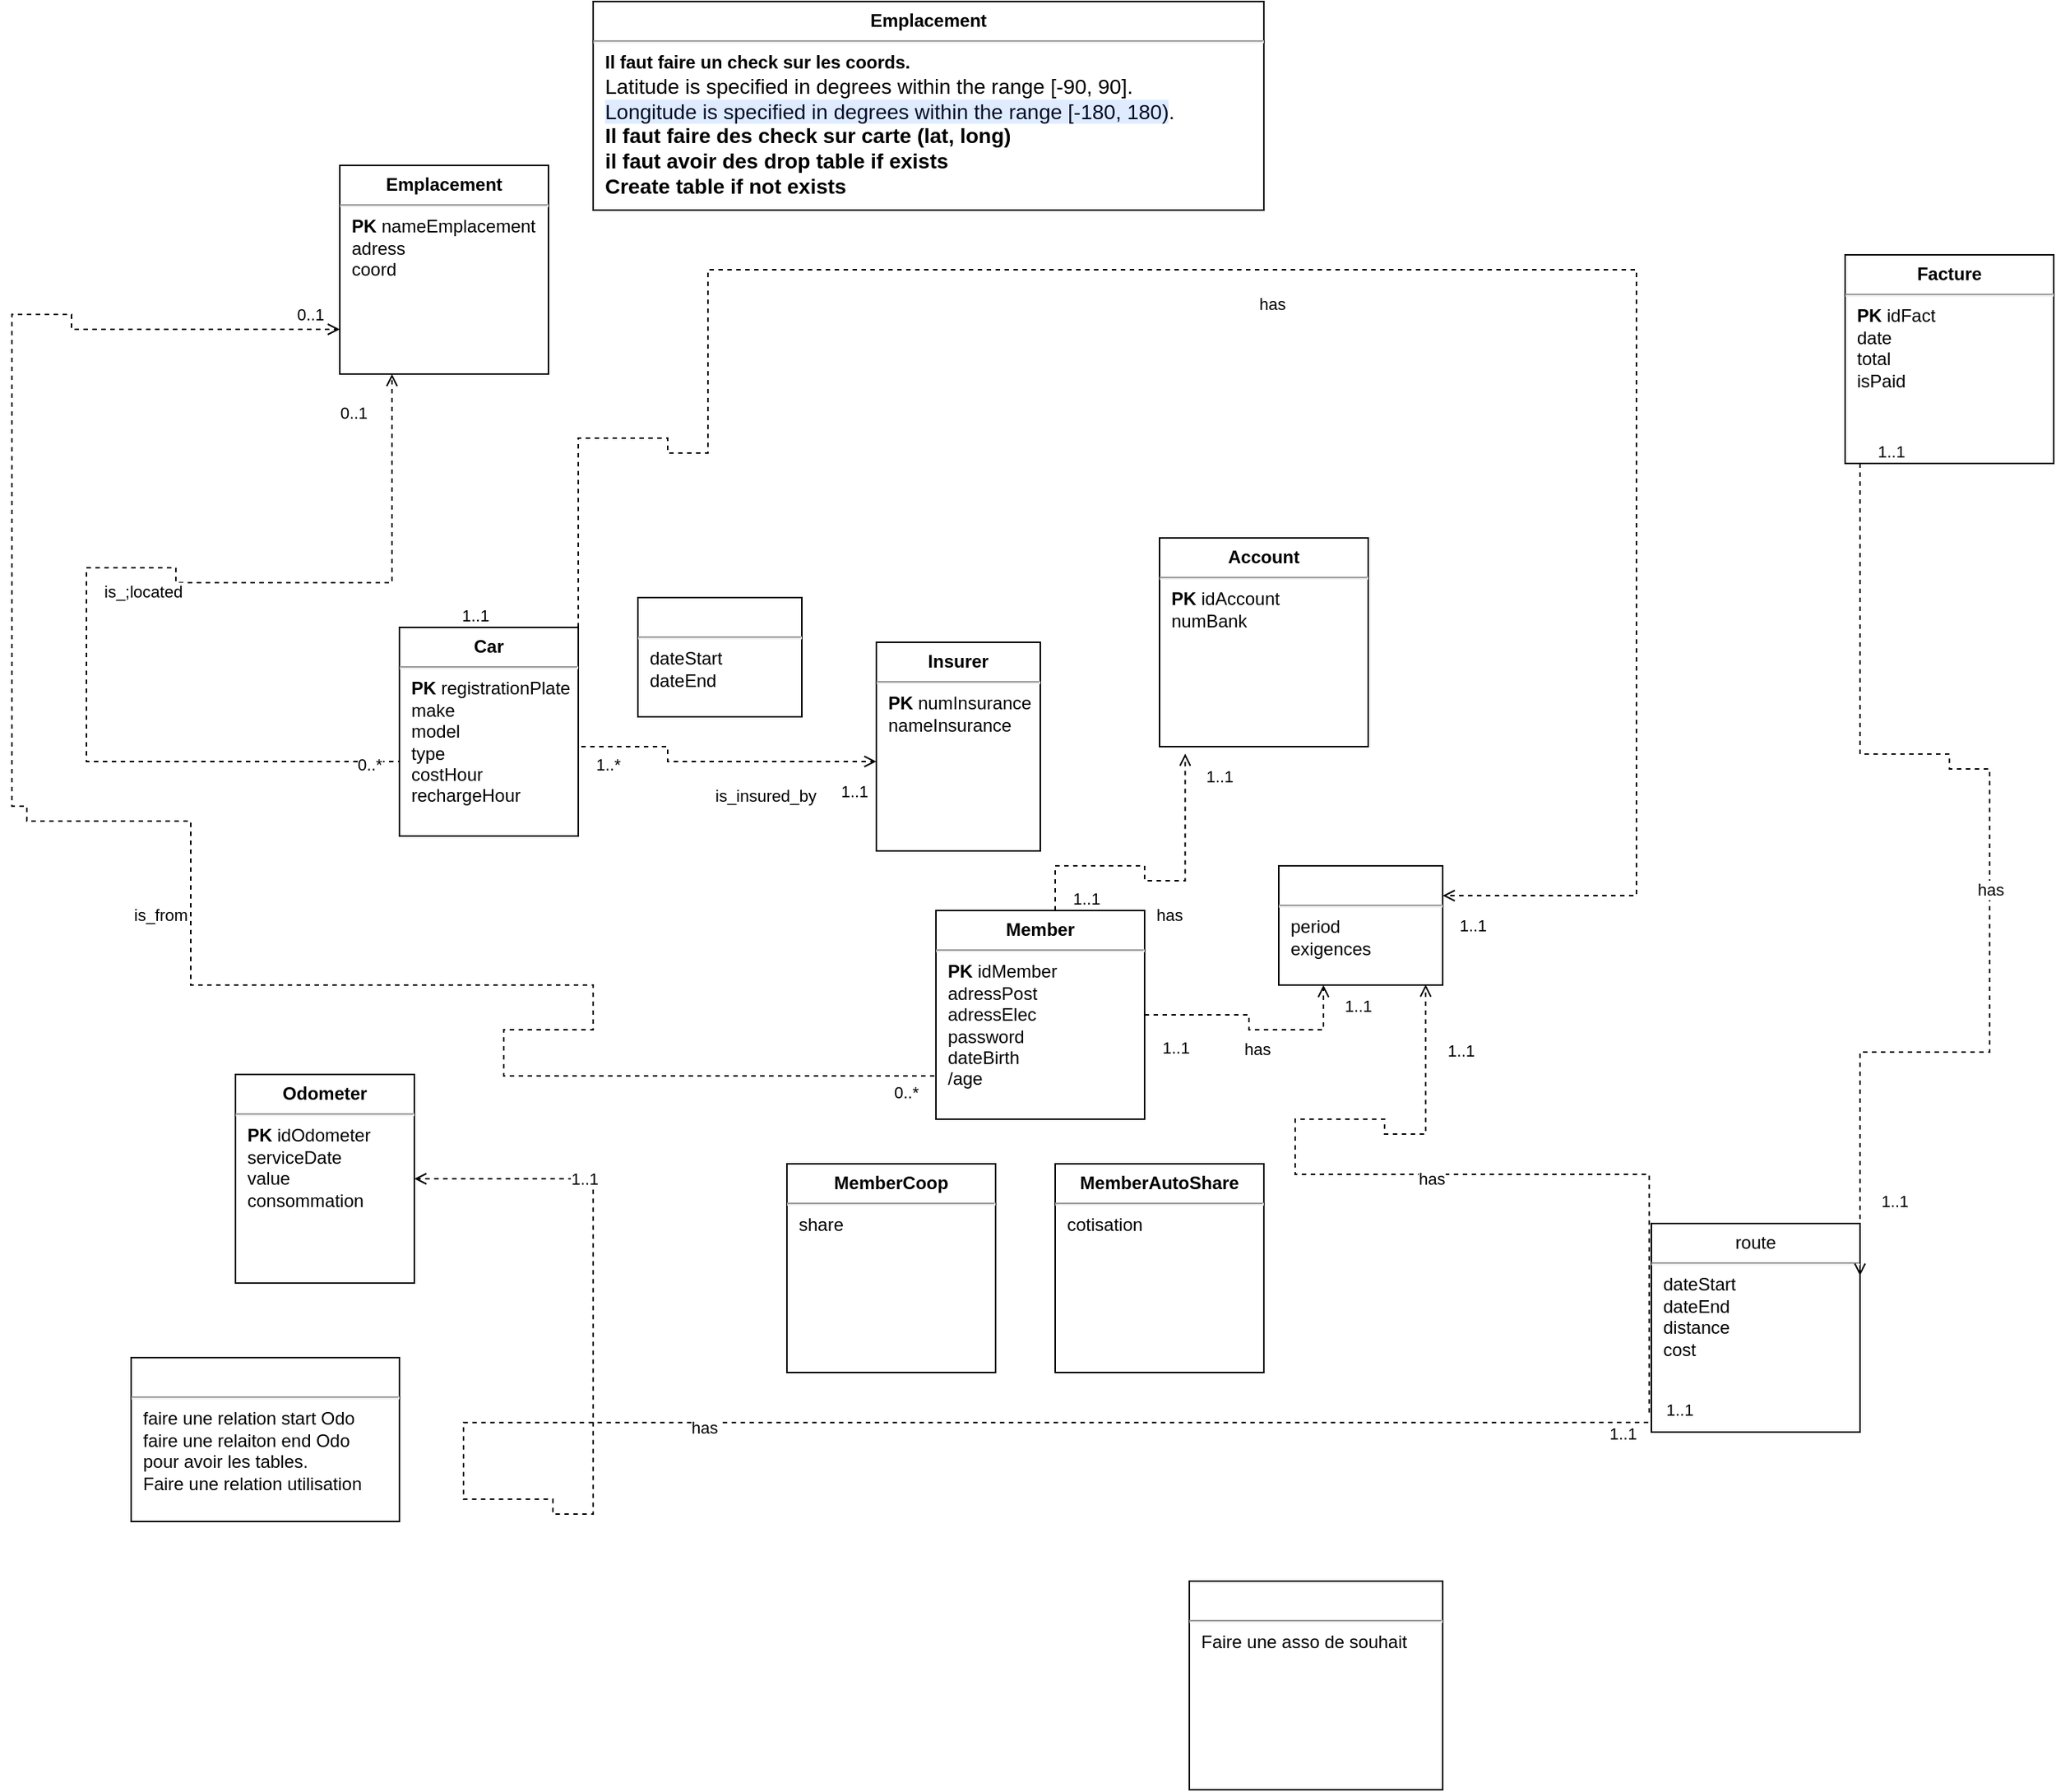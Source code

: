 <mxfile version="21.0.6" type="github" pages="2">
  <diagram name="Sherwin" id="-7APqkKBxGGa0uES_Ne3">
    <mxGraphModel dx="4072" dy="1767" grid="1" gridSize="10" guides="1" tooltips="1" connect="1" arrows="1" fold="1" page="1" pageScale="1" pageWidth="827" pageHeight="1169" math="0" shadow="0">
      <root>
        <mxCell id="0" />
        <mxCell id="1" parent="0" />
        <mxCell id="M3E42oCDsxzo1UA0HN21-1" value="&lt;p style=&quot;margin:0px;margin-top:6px;text-align:center;&quot;&gt;&lt;b&gt;Car&lt;/b&gt;&lt;/p&gt;&lt;hr&gt;&lt;p style=&quot;margin:0px;margin-left:8px;&quot;&gt;&lt;b&gt;PK&lt;/b&gt;&amp;nbsp;registrationPlate&lt;/p&gt;&lt;p style=&quot;margin:0px;margin-left:8px;&quot;&gt;make&lt;/p&gt;&lt;p style=&quot;margin:0px;margin-left:8px;&quot;&gt;model&lt;/p&gt;&lt;p style=&quot;margin:0px;margin-left:8px;&quot;&gt;type&lt;/p&gt;&lt;p style=&quot;margin:0px;margin-left:8px;&quot;&gt;costHour&lt;/p&gt;&lt;p style=&quot;margin:0px;margin-left:8px;&quot;&gt;rechargeHour&lt;/p&gt;" style="align=left;overflow=fill;html=1;dropTarget=0;" parent="1" vertex="1">
          <mxGeometry x="-1690" y="-710" width="120" height="140" as="geometry" />
        </mxCell>
        <mxCell id="M3E42oCDsxzo1UA0HN21-2" value="&lt;p style=&quot;margin:0px;margin-top:6px;text-align:center;&quot;&gt;&lt;b&gt;Insurer&lt;/b&gt;&lt;/p&gt;&lt;hr&gt;&lt;p style=&quot;margin:0px;margin-left:8px;&quot;&gt;&lt;b&gt;PK&lt;/b&gt;&amp;nbsp;numInsurance&lt;/p&gt;&lt;p style=&quot;margin:0px;margin-left:8px;&quot;&gt;nameInsurance&lt;/p&gt;&lt;p style=&quot;margin:0px;margin-left:8px;&quot;&gt;&lt;br&gt;&lt;/p&gt;&lt;p style=&quot;margin:0px;margin-left:8px;&quot;&gt;&lt;br&gt;&lt;/p&gt;" style="align=left;overflow=fill;html=1;dropTarget=0;" parent="1" vertex="1">
          <mxGeometry x="-1370" y="-700" width="110" height="140" as="geometry" />
        </mxCell>
        <mxCell id="M3E42oCDsxzo1UA0HN21-3" value="&lt;p style=&quot;margin:0px;margin-top:6px;text-align:center;&quot;&gt;&lt;b&gt;Odometer&lt;/b&gt;&lt;/p&gt;&lt;hr&gt;&lt;p style=&quot;margin:0px;margin-left:8px;&quot;&gt;&lt;b&gt;PK&lt;/b&gt;&amp;nbsp;idOdometer&lt;/p&gt;&lt;p style=&quot;margin:0px;margin-left:8px;&quot;&gt;serviceDate&lt;/p&gt;&lt;p style=&quot;margin:0px;margin-left:8px;&quot;&gt;value&lt;/p&gt;&lt;p style=&quot;margin:0px;margin-left:8px;&quot;&gt;consommation&lt;/p&gt;" style="align=left;overflow=fill;html=1;dropTarget=0;" parent="1" vertex="1">
          <mxGeometry x="-1800" y="-410" width="120" height="140" as="geometry" />
        </mxCell>
        <mxCell id="M3E42oCDsxzo1UA0HN21-4" value="&lt;p style=&quot;margin:0px;margin-top:6px;text-align:center;&quot;&gt;&lt;b&gt;Emplacement&lt;/b&gt;&lt;/p&gt;&lt;hr&gt;&lt;p style=&quot;margin:0px;margin-left:8px;&quot;&gt;&lt;b&gt;PK&lt;/b&gt;&amp;nbsp;nameEmplacement&lt;/p&gt;&lt;p style=&quot;margin:0px;margin-left:8px;&quot;&gt;adress&lt;/p&gt;&lt;p style=&quot;margin:0px;margin-left:8px;&quot;&gt;coord&lt;/p&gt;" style="align=left;overflow=fill;html=1;dropTarget=0;" parent="1" vertex="1">
          <mxGeometry x="-1730" y="-1020" width="140" height="140" as="geometry" />
        </mxCell>
        <mxCell id="M3E42oCDsxzo1UA0HN21-5" value="&lt;p style=&quot;margin:0px;margin-top:6px;text-align:center;&quot;&gt;&lt;b&gt;Member&lt;/b&gt;&lt;/p&gt;&lt;hr&gt;&lt;p style=&quot;margin:0px;margin-left:8px;&quot;&gt;&lt;b&gt;PK&lt;/b&gt;&amp;nbsp;idMember&lt;/p&gt;&lt;p style=&quot;margin:0px;margin-left:8px;&quot;&gt;adressPost&lt;/p&gt;&lt;p style=&quot;margin:0px;margin-left:8px;&quot;&gt;adressElec&lt;/p&gt;&lt;p style=&quot;margin:0px;margin-left:8px;&quot;&gt;password&lt;/p&gt;&lt;p style=&quot;margin:0px;margin-left:8px;&quot;&gt;dateBirth&lt;/p&gt;&lt;p style=&quot;margin:0px;margin-left:8px;&quot;&gt;/age&lt;/p&gt;" style="align=left;overflow=fill;html=1;dropTarget=0;" parent="1" vertex="1">
          <mxGeometry x="-1330" y="-520" width="140" height="140" as="geometry" />
        </mxCell>
        <mxCell id="M3E42oCDsxzo1UA0HN21-6" value="&lt;p style=&quot;margin:0px;margin-top:6px;text-align:center;&quot;&gt;&lt;b&gt;MemberCoop&lt;/b&gt;&lt;/p&gt;&lt;hr&gt;&lt;p style=&quot;margin:0px;margin-left:8px;&quot;&gt;share&lt;/p&gt;" style="align=left;overflow=fill;html=1;dropTarget=0;" parent="1" vertex="1">
          <mxGeometry x="-1430" y="-350" width="140" height="140" as="geometry" />
        </mxCell>
        <mxCell id="M3E42oCDsxzo1UA0HN21-7" value="&lt;p style=&quot;margin:0px;margin-top:6px;text-align:center;&quot;&gt;&lt;b&gt;MemberAutoShare&lt;/b&gt;&lt;/p&gt;&lt;hr&gt;&lt;p style=&quot;margin:0px;margin-left:8px;&quot;&gt;cotisation&lt;/p&gt;" style="align=left;overflow=fill;html=1;dropTarget=0;" parent="1" vertex="1">
          <mxGeometry x="-1250" y="-350" width="140" height="140" as="geometry" />
        </mxCell>
        <mxCell id="M3E42oCDsxzo1UA0HN21-8" value="&lt;p style=&quot;margin:0px;margin-top:6px;text-align:center;&quot;&gt;&lt;b&gt;Account&lt;/b&gt;&lt;/p&gt;&lt;hr&gt;&lt;p style=&quot;margin:0px;margin-left:8px;&quot;&gt;&lt;b&gt;PK&lt;/b&gt;&amp;nbsp;idAccount&lt;/p&gt;&lt;p style=&quot;margin:0px;margin-left:8px;&quot;&gt;numBank&lt;/p&gt;" style="align=left;overflow=fill;html=1;dropTarget=0;" parent="1" vertex="1">
          <mxGeometry x="-1180" y="-770" width="140" height="140" as="geometry" />
        </mxCell>
        <mxCell id="M3E42oCDsxzo1UA0HN21-9" value="&lt;p style=&quot;margin:0px;margin-top:6px;text-align:center;&quot;&gt;route&lt;/p&gt;&lt;hr&gt;&lt;p style=&quot;margin:0px;margin-left:8px;&quot;&gt;dateStart&lt;/p&gt;&lt;p style=&quot;margin:0px;margin-left:8px;&quot;&gt;dateEnd&lt;/p&gt;&lt;p style=&quot;margin:0px;margin-left:8px;&quot;&gt;distance&lt;/p&gt;&lt;p style=&quot;margin:0px;margin-left:8px;&quot;&gt;cost&lt;/p&gt;" style="align=left;overflow=fill;html=1;dropTarget=0;" parent="1" vertex="1">
          <mxGeometry x="-850" y="-310" width="140" height="140" as="geometry" />
        </mxCell>
        <mxCell id="M3E42oCDsxzo1UA0HN21-10" value="&lt;p style=&quot;margin:0px;margin-top:6px;text-align:center;&quot;&gt;&lt;b&gt;Facture&lt;/b&gt;&lt;/p&gt;&lt;hr&gt;&lt;p style=&quot;margin:0px;margin-left:8px;&quot;&gt;&lt;b&gt;PK&lt;/b&gt;&amp;nbsp;idFact&lt;/p&gt;&lt;p style=&quot;margin:0px;margin-left:8px;&quot;&gt;date&lt;/p&gt;&lt;p style=&quot;margin:0px;margin-left:8px;&quot;&gt;total&lt;/p&gt;&lt;p style=&quot;margin:0px;margin-left:8px;&quot;&gt;isPaid&lt;/p&gt;" style="align=left;overflow=fill;html=1;dropTarget=0;" parent="1" vertex="1">
          <mxGeometry x="-720" y="-960" width="140" height="140" as="geometry" />
        </mxCell>
        <mxCell id="M3E42oCDsxzo1UA0HN21-11" value="&lt;p style=&quot;margin:0px;margin-top:6px;text-align:center;&quot;&gt;&lt;br&gt;&lt;/p&gt;&lt;hr&gt;&lt;p style=&quot;margin:0px;margin-left:8px;&quot;&gt;&lt;span style=&quot;background-color: initial;&quot;&gt;dateStart&lt;/span&gt;&lt;br&gt;&lt;/p&gt;&lt;p style=&quot;margin:0px;margin-left:8px;&quot;&gt;dateEnd&lt;/p&gt;&lt;p style=&quot;margin:0px;margin-left:8px;&quot;&gt;&lt;br&gt;&lt;/p&gt;&lt;p style=&quot;margin:0px;margin-left:8px;&quot;&gt;&lt;br&gt;&lt;/p&gt;" style="align=left;overflow=fill;html=1;dropTarget=0;" parent="1" vertex="1">
          <mxGeometry x="-1530" y="-730" width="110" height="80" as="geometry" />
        </mxCell>
        <mxCell id="WFUrKXKauV-WpA-6W8eK-2" value="&lt;p style=&quot;margin:0px;margin-top:6px;text-align:center;&quot;&gt;&lt;br&gt;&lt;/p&gt;&lt;hr&gt;&lt;p style=&quot;margin:0px;margin-left:8px;&quot;&gt;Faire une asso de souhait&lt;/p&gt;" style="align=left;overflow=fill;html=1;dropTarget=0;" parent="1" vertex="1">
          <mxGeometry x="-1160" y="-70" width="170" height="140" as="geometry" />
        </mxCell>
        <mxCell id="WFUrKXKauV-WpA-6W8eK-3" value="&lt;p style=&quot;margin:0px;margin-top:6px;text-align:center;&quot;&gt;&lt;br&gt;&lt;/p&gt;&lt;hr&gt;&lt;p style=&quot;margin:0px;margin-left:8px;&quot;&gt;period&lt;/p&gt;&lt;p style=&quot;margin:0px;margin-left:8px;&quot;&gt;exigences&lt;/p&gt;" style="align=left;overflow=fill;html=1;dropTarget=0;" parent="1" vertex="1">
          <mxGeometry x="-1100" y="-550" width="110" height="80" as="geometry" />
        </mxCell>
        <mxCell id="WFUrKXKauV-WpA-6W8eK-4" value="&lt;p style=&quot;margin:0px;margin-top:6px;text-align:center;&quot;&gt;&lt;br&gt;&lt;/p&gt;&lt;hr&gt;&lt;p style=&quot;margin:0px;margin-left:8px;&quot;&gt;faire une relation start Odo&lt;/p&gt;&lt;p style=&quot;margin:0px;margin-left:8px;&quot;&gt;faire une relaiton end Odo&lt;br&gt;pour avoir les tables.&lt;/p&gt;&lt;p style=&quot;margin:0px;margin-left:8px;&quot;&gt;Faire une relation utilisation&lt;br&gt;&lt;br&gt;&lt;/p&gt;&lt;p style=&quot;margin:0px;margin-left:8px;&quot;&gt;&lt;br&gt;&lt;/p&gt;&lt;p style=&quot;margin:0px;margin-left:8px;&quot;&gt;&lt;br&gt;&lt;/p&gt;" style="align=left;overflow=fill;html=1;dropTarget=0;" parent="1" vertex="1">
          <mxGeometry x="-1870" y="-220" width="180" height="110" as="geometry" />
        </mxCell>
        <mxCell id="WFUrKXKauV-WpA-6W8eK-9" value="is_insured_by" style="endArrow=open;endFill=0;html=1;edgeStyle=orthogonalEdgeStyle;align=left;verticalAlign=top;rounded=0;strokeColor=default;dashed=1;exitX=1;exitY=0.5;exitDx=0;exitDy=0;" parent="1" source="M3E42oCDsxzo1UA0HN21-1" target="M3E42oCDsxzo1UA0HN21-2" edge="1">
          <mxGeometry y="-10" relative="1" as="geometry">
            <mxPoint x="-1550" y="-630" as="sourcePoint" />
            <mxPoint x="-1345.03" y="-625" as="targetPoint" />
            <Array as="points">
              <mxPoint x="-1570" y="-630" />
              <mxPoint x="-1510" y="-630" />
              <mxPoint x="-1510" y="-620" />
            </Array>
            <mxPoint as="offset" />
          </mxGeometry>
        </mxCell>
        <mxCell id="WFUrKXKauV-WpA-6W8eK-10" value="1..*" style="edgeLabel;resizable=0;html=1;align=left;verticalAlign=bottom;" parent="WFUrKXKauV-WpA-6W8eK-9" connectable="0" vertex="1">
          <mxGeometry x="-1" relative="1" as="geometry">
            <mxPoint x="10" y="30" as="offset" />
          </mxGeometry>
        </mxCell>
        <mxCell id="WFUrKXKauV-WpA-6W8eK-11" value="1..1" style="edgeLabel;html=1;align=center;verticalAlign=middle;resizable=0;points=[];" parent="WFUrKXKauV-WpA-6W8eK-9" vertex="1" connectable="0">
          <mxGeometry x="0.859" relative="1" as="geometry">
            <mxPoint y="20" as="offset" />
          </mxGeometry>
        </mxCell>
        <mxCell id="WFUrKXKauV-WpA-6W8eK-12" value="is_;located" style="endArrow=open;endFill=0;html=1;edgeStyle=orthogonalEdgeStyle;align=left;verticalAlign=top;rounded=0;strokeColor=default;dashed=1;exitX=0;exitY=0.5;exitDx=0;exitDy=0;entryX=0.25;entryY=1;entryDx=0;entryDy=0;" parent="1" source="M3E42oCDsxzo1UA0HN21-1" target="M3E42oCDsxzo1UA0HN21-4" edge="1">
          <mxGeometry y="-10" relative="1" as="geometry">
            <mxPoint x="-1900" y="-739.92" as="sourcePoint" />
            <mxPoint x="-1790" y="-850" as="targetPoint" />
            <Array as="points">
              <mxPoint x="-1900" y="-620" />
              <mxPoint x="-1900" y="-750" />
              <mxPoint x="-1840" y="-750" />
              <mxPoint x="-1840" y="-740" />
              <mxPoint x="-1695" y="-740" />
            </Array>
            <mxPoint as="offset" />
          </mxGeometry>
        </mxCell>
        <mxCell id="WFUrKXKauV-WpA-6W8eK-13" value="0..*" style="edgeLabel;resizable=0;html=1;align=left;verticalAlign=bottom;" parent="WFUrKXKauV-WpA-6W8eK-12" connectable="0" vertex="1">
          <mxGeometry x="-1" relative="1" as="geometry">
            <mxPoint x="-30" y="30" as="offset" />
          </mxGeometry>
        </mxCell>
        <mxCell id="WFUrKXKauV-WpA-6W8eK-14" value="0..1" style="edgeLabel;html=1;align=center;verticalAlign=middle;resizable=0;points=[];" parent="WFUrKXKauV-WpA-6W8eK-12" vertex="1" connectable="0">
          <mxGeometry x="0.859" relative="1" as="geometry">
            <mxPoint x="-26" y="-25" as="offset" />
          </mxGeometry>
        </mxCell>
        <mxCell id="WFUrKXKauV-WpA-6W8eK-15" value="&lt;p style=&quot;margin:0px;margin-top:6px;text-align:center;&quot;&gt;&lt;b&gt;Emplacement&lt;/b&gt;&lt;/p&gt;&lt;hr&gt;&lt;p style=&quot;margin:0px;margin-left:8px;&quot;&gt;&lt;b&gt;Il faut faire un check sur les coords.&lt;/b&gt;&lt;/p&gt;&lt;p style=&quot;margin: 0px 0px 0px 8px; font-size: 14px;&quot;&gt;Latitude is specified in degrees within the range [-90, 90].&lt;br&gt;&lt;span style=&quot;background-color: rgba(80, 151, 255, 0.18); color: rgb(4, 12, 40); font-family: &amp;quot;Google Sans&amp;quot;, arial, sans-serif;&quot;&gt;Longitude is specified in degrees within the range [-180, 180)&lt;/span&gt;&lt;span style=&quot;color: rgb(32, 33, 36); font-family: &amp;quot;Google Sans&amp;quot;, arial, sans-serif; background-color: rgb(255, 255, 255);&quot;&gt;.&lt;/span&gt;&lt;b&gt;&lt;br&gt;Il faut faire des check sur carte (lat, long)&lt;br&gt;il faut avoir des drop table if exists&lt;br&gt;Create table if not exists&lt;/b&gt;&lt;/p&gt;" style="align=left;overflow=fill;html=1;dropTarget=0;" parent="1" vertex="1">
          <mxGeometry x="-1560" y="-1130" width="450" height="140" as="geometry" />
        </mxCell>
        <mxCell id="AG02nsmZUQ2oBw7h3wub-1" value="has" style="endArrow=open;endFill=0;html=1;edgeStyle=orthogonalEdgeStyle;align=left;verticalAlign=top;rounded=0;strokeColor=default;dashed=1;entryX=0.123;entryY=1.034;entryDx=0;entryDy=0;entryPerimeter=0;" parent="1" source="M3E42oCDsxzo1UA0HN21-5" target="M3E42oCDsxzo1UA0HN21-8" edge="1">
          <mxGeometry y="-10" relative="1" as="geometry">
            <mxPoint x="-1250" y="-540" as="sourcePoint" />
            <mxPoint x="-1050" y="-540" as="targetPoint" />
            <Array as="points">
              <mxPoint x="-1250" y="-550" />
              <mxPoint x="-1190" y="-550" />
              <mxPoint x="-1190" y="-540" />
              <mxPoint x="-1163" y="-540" />
            </Array>
            <mxPoint as="offset" />
          </mxGeometry>
        </mxCell>
        <mxCell id="AG02nsmZUQ2oBw7h3wub-2" value="1..1" style="edgeLabel;resizable=0;html=1;align=left;verticalAlign=bottom;" parent="AG02nsmZUQ2oBw7h3wub-1" connectable="0" vertex="1">
          <mxGeometry x="-1" relative="1" as="geometry">
            <mxPoint x="10" as="offset" />
          </mxGeometry>
        </mxCell>
        <mxCell id="AG02nsmZUQ2oBw7h3wub-3" value="1..1" style="edgeLabel;html=1;align=center;verticalAlign=middle;resizable=0;points=[];" parent="AG02nsmZUQ2oBw7h3wub-1" vertex="1" connectable="0">
          <mxGeometry x="0.859" relative="1" as="geometry">
            <mxPoint x="23" as="offset" />
          </mxGeometry>
        </mxCell>
        <mxCell id="avYwQbmGaXCkEy-pozq7-1" value="is_from" style="endArrow=open;endFill=0;html=1;edgeStyle=orthogonalEdgeStyle;align=left;verticalAlign=top;rounded=0;strokeColor=default;dashed=1;exitX=-0.007;exitY=0.793;exitDx=0;exitDy=0;exitPerimeter=0;" parent="1" source="M3E42oCDsxzo1UA0HN21-5" target="M3E42oCDsxzo1UA0HN21-4" edge="1">
          <mxGeometry y="40" relative="1" as="geometry">
            <mxPoint x="-1620" y="-445" as="sourcePoint" />
            <mxPoint x="-1930" y="-910" as="targetPoint" />
            <Array as="points">
              <mxPoint x="-1620" y="-409" />
              <mxPoint x="-1620" y="-440" />
              <mxPoint x="-1560" y="-440" />
              <mxPoint x="-1560" y="-470" />
              <mxPoint x="-1830" y="-470" />
              <mxPoint x="-1830" y="-580" />
              <mxPoint x="-1940" y="-580" />
              <mxPoint x="-1940" y="-590" />
              <mxPoint x="-1950" y="-590" />
              <mxPoint x="-1950" y="-920" />
              <mxPoint x="-1910" y="-920" />
              <mxPoint x="-1910" y="-910" />
            </Array>
            <mxPoint as="offset" />
          </mxGeometry>
        </mxCell>
        <mxCell id="avYwQbmGaXCkEy-pozq7-2" value="0..*" style="edgeLabel;resizable=0;html=1;align=left;verticalAlign=bottom;" parent="avYwQbmGaXCkEy-pozq7-1" connectable="0" vertex="1">
          <mxGeometry x="-1" relative="1" as="geometry">
            <mxPoint x="-29" y="19" as="offset" />
          </mxGeometry>
        </mxCell>
        <mxCell id="avYwQbmGaXCkEy-pozq7-3" value="0..1" style="edgeLabel;html=1;align=center;verticalAlign=middle;resizable=0;points=[];" parent="avYwQbmGaXCkEy-pozq7-1" vertex="1" connectable="0">
          <mxGeometry x="0.859" relative="1" as="geometry">
            <mxPoint x="84" y="-10" as="offset" />
          </mxGeometry>
        </mxCell>
        <mxCell id="mHWsdiL32UCATrs-e6U8-1" value="has" style="endArrow=open;endFill=0;html=1;edgeStyle=orthogonalEdgeStyle;align=left;verticalAlign=top;rounded=0;strokeColor=default;dashed=1;" parent="1" target="WFUrKXKauV-WpA-6W8eK-3" edge="1">
          <mxGeometry y="-10" relative="1" as="geometry">
            <mxPoint x="-1190" y="-420" as="sourcePoint" />
            <mxPoint x="-1070" y="-460" as="targetPoint" />
            <Array as="points">
              <mxPoint x="-1190" y="-450" />
              <mxPoint x="-1120" y="-450" />
              <mxPoint x="-1120" y="-440" />
              <mxPoint x="-1070" y="-440" />
            </Array>
            <mxPoint as="offset" />
          </mxGeometry>
        </mxCell>
        <mxCell id="mHWsdiL32UCATrs-e6U8-2" value="1..1" style="edgeLabel;resizable=0;html=1;align=left;verticalAlign=bottom;" parent="mHWsdiL32UCATrs-e6U8-1" connectable="0" vertex="1">
          <mxGeometry x="-1" relative="1" as="geometry">
            <mxPoint x="10" as="offset" />
          </mxGeometry>
        </mxCell>
        <mxCell id="mHWsdiL32UCATrs-e6U8-3" value="1..1" style="edgeLabel;html=1;align=center;verticalAlign=middle;resizable=0;points=[];" parent="mHWsdiL32UCATrs-e6U8-1" vertex="1" connectable="0">
          <mxGeometry x="0.859" relative="1" as="geometry">
            <mxPoint x="23" as="offset" />
          </mxGeometry>
        </mxCell>
        <mxCell id="tJ7jfw7vpUvI6p7KaMeP-1" value="has" style="endArrow=open;endFill=0;html=1;edgeStyle=orthogonalEdgeStyle;align=left;verticalAlign=top;rounded=0;strokeColor=default;dashed=1;exitX=0.25;exitY=0;exitDx=0;exitDy=0;entryX=1;entryY=0.25;entryDx=0;entryDy=0;" parent="1" source="M3E42oCDsxzo1UA0HN21-1" target="WFUrKXKauV-WpA-6W8eK-3" edge="1">
          <mxGeometry y="-10" relative="1" as="geometry">
            <mxPoint x="-1640" y="-730" as="sourcePoint" />
            <mxPoint x="-860" y="-890" as="targetPoint" />
            <Array as="points">
              <mxPoint x="-1570" y="-710" />
              <mxPoint x="-1570" y="-837" />
              <mxPoint x="-1510" y="-837" />
              <mxPoint x="-1510" y="-827" />
              <mxPoint x="-1483" y="-827" />
              <mxPoint x="-1483" y="-950" />
              <mxPoint x="-860" y="-950" />
              <mxPoint x="-860" y="-530" />
            </Array>
            <mxPoint as="offset" />
          </mxGeometry>
        </mxCell>
        <mxCell id="tJ7jfw7vpUvI6p7KaMeP-2" value="1..1" style="edgeLabel;resizable=0;html=1;align=left;verticalAlign=bottom;" parent="tJ7jfw7vpUvI6p7KaMeP-1" connectable="0" vertex="1">
          <mxGeometry x="-1" relative="1" as="geometry">
            <mxPoint x="10" as="offset" />
          </mxGeometry>
        </mxCell>
        <mxCell id="tJ7jfw7vpUvI6p7KaMeP-3" value="1..1" style="edgeLabel;html=1;align=center;verticalAlign=middle;resizable=0;points=[];" parent="tJ7jfw7vpUvI6p7KaMeP-1" vertex="1" connectable="0">
          <mxGeometry x="0.859" relative="1" as="geometry">
            <mxPoint x="-94" y="20" as="offset" />
          </mxGeometry>
        </mxCell>
        <mxCell id="hfgWCV4I_lqllOaULuyH-1" value="has" style="endArrow=open;endFill=0;html=1;edgeStyle=orthogonalEdgeStyle;align=left;verticalAlign=top;rounded=0;strokeColor=default;dashed=1;entryX=0.896;entryY=0.996;entryDx=0;entryDy=0;entryPerimeter=0;exitX=-0.01;exitY=0.906;exitDx=0;exitDy=0;exitPerimeter=0;" parent="1" source="M3E42oCDsxzo1UA0HN21-9" target="WFUrKXKauV-WpA-6W8eK-3" edge="1">
          <mxGeometry y="-10" relative="1" as="geometry">
            <mxPoint x="-1088.5" y="-350" as="sourcePoint" />
            <mxPoint x="-1001.5" y="-455" as="targetPoint" />
            <Array as="points">
              <mxPoint x="-1089" y="-343" />
              <mxPoint x="-1089" y="-380" />
              <mxPoint x="-1029" y="-380" />
              <mxPoint x="-1029" y="-370" />
              <mxPoint x="-1001" y="-370" />
            </Array>
            <mxPoint as="offset" />
          </mxGeometry>
        </mxCell>
        <mxCell id="hfgWCV4I_lqllOaULuyH-2" value="1..1" style="edgeLabel;resizable=0;html=1;align=left;verticalAlign=bottom;" parent="hfgWCV4I_lqllOaULuyH-1" connectable="0" vertex="1">
          <mxGeometry x="-1" relative="1" as="geometry">
            <mxPoint x="-29" y="23" as="offset" />
          </mxGeometry>
        </mxCell>
        <mxCell id="hfgWCV4I_lqllOaULuyH-3" value="1..1" style="edgeLabel;html=1;align=center;verticalAlign=middle;resizable=0;points=[];" parent="hfgWCV4I_lqllOaULuyH-1" vertex="1" connectable="0">
          <mxGeometry x="0.859" relative="1" as="geometry">
            <mxPoint x="23" as="offset" />
          </mxGeometry>
        </mxCell>
        <mxCell id="xXqjb8Lqqzut-cQlz5YZ-1" value="has" style="endArrow=open;endFill=0;html=1;edgeStyle=orthogonalEdgeStyle;align=left;verticalAlign=top;rounded=0;strokeColor=default;dashed=1;entryX=1;entryY=0.25;entryDx=0;entryDy=0;" parent="1" source="M3E42oCDsxzo1UA0HN21-10" target="M3E42oCDsxzo1UA0HN21-9" edge="1">
          <mxGeometry y="-10" relative="1" as="geometry">
            <mxPoint x="-710" y="-595" as="sourcePoint" />
            <mxPoint x="-623" y="-700" as="targetPoint" />
            <Array as="points">
              <mxPoint x="-710" y="-625" />
              <mxPoint x="-650" y="-625" />
              <mxPoint x="-650" y="-615" />
              <mxPoint x="-623" y="-615" />
              <mxPoint x="-623" y="-425" />
            </Array>
            <mxPoint as="offset" />
          </mxGeometry>
        </mxCell>
        <mxCell id="xXqjb8Lqqzut-cQlz5YZ-2" value="1..1" style="edgeLabel;resizable=0;html=1;align=left;verticalAlign=bottom;" parent="xXqjb8Lqqzut-cQlz5YZ-1" connectable="0" vertex="1">
          <mxGeometry x="-1" relative="1" as="geometry">
            <mxPoint x="10" as="offset" />
          </mxGeometry>
        </mxCell>
        <mxCell id="xXqjb8Lqqzut-cQlz5YZ-3" value="1..1" style="edgeLabel;html=1;align=center;verticalAlign=middle;resizable=0;points=[];" parent="xXqjb8Lqqzut-cQlz5YZ-1" vertex="1" connectable="0">
          <mxGeometry x="0.859" relative="1" as="geometry">
            <mxPoint x="23" as="offset" />
          </mxGeometry>
        </mxCell>
        <mxCell id="xXqjb8Lqqzut-cQlz5YZ-4" value="has" style="endArrow=open;endFill=0;html=1;edgeStyle=orthogonalEdgeStyle;align=left;verticalAlign=top;rounded=0;strokeColor=default;dashed=1;exitX=-0.015;exitY=0.954;exitDx=0;exitDy=0;exitPerimeter=0;" parent="1" source="M3E42oCDsxzo1UA0HN21-9" target="M3E42oCDsxzo1UA0HN21-3" edge="1">
          <mxGeometry y="-10" relative="1" as="geometry">
            <mxPoint x="-810" y="-125" as="sourcePoint" />
            <mxPoint x="-1560" y="-200" as="targetPoint" />
            <Array as="points">
              <mxPoint x="-1647" y="-176" />
              <mxPoint x="-1647" y="-125" />
              <mxPoint x="-1587" y="-125" />
              <mxPoint x="-1587" y="-115" />
              <mxPoint x="-1560" y="-115" />
              <mxPoint x="-1560" y="-340" />
            </Array>
            <mxPoint as="offset" />
          </mxGeometry>
        </mxCell>
        <mxCell id="xXqjb8Lqqzut-cQlz5YZ-5" value="1..1" style="edgeLabel;resizable=0;html=1;align=left;verticalAlign=bottom;" parent="xXqjb8Lqqzut-cQlz5YZ-4" connectable="0" vertex="1">
          <mxGeometry x="-1" relative="1" as="geometry">
            <mxPoint x="10" as="offset" />
          </mxGeometry>
        </mxCell>
        <mxCell id="xXqjb8Lqqzut-cQlz5YZ-6" value="1..1" style="edgeLabel;html=1;align=center;verticalAlign=middle;resizable=0;points=[];" parent="xXqjb8Lqqzut-cQlz5YZ-4" vertex="1" connectable="0">
          <mxGeometry x="0.859" relative="1" as="geometry">
            <mxPoint x="23" as="offset" />
          </mxGeometry>
        </mxCell>
      </root>
    </mxGraphModel>
  </diagram>
  <diagram id="1Q8vwiqwppwkb_u345Qj" name="Juliette">
    <mxGraphModel dx="1242" dy="1479" grid="1" gridSize="10" guides="1" tooltips="1" connect="1" arrows="1" fold="1" page="1" pageScale="1" pageWidth="850" pageHeight="1100" math="0" shadow="0">
      <root>
        <mxCell id="0" />
        <mxCell id="1" parent="0" />
        <mxCell id="DljfSXuvyhOujSSY-xkC-4" value="possede" style="edgeStyle=orthogonalEdgeStyle;rounded=0;orthogonalLoop=1;jettySize=auto;html=1;entryX=0;entryY=0.5;entryDx=0;entryDy=0;dashed=1;endArrow=blockThin;endFill=1;" parent="1" source="hOzor8cP5crJEZ15Ewv0-2" target="3rSryUKwoYUxESDkVGLp-1" edge="1">
          <mxGeometry x="-0.077" y="-15" relative="1" as="geometry">
            <mxPoint as="offset" />
          </mxGeometry>
        </mxCell>
        <mxCell id="Vdo_mC7GuzvOb85MciU3-2" value="0..*" style="edgeLabel;html=1;align=center;verticalAlign=middle;resizable=0;points=[];" parent="DljfSXuvyhOujSSY-xkC-4" vertex="1" connectable="0">
          <mxGeometry x="-0.849" y="7" relative="1" as="geometry">
            <mxPoint y="-8" as="offset" />
          </mxGeometry>
        </mxCell>
        <mxCell id="Vdo_mC7GuzvOb85MciU3-3" value="1..1" style="edgeLabel;html=1;align=center;verticalAlign=middle;resizable=0;points=[];" parent="DljfSXuvyhOujSSY-xkC-4" vertex="1" connectable="0">
          <mxGeometry x="0.838" y="3" relative="1" as="geometry">
            <mxPoint y="-12" as="offset" />
          </mxGeometry>
        </mxCell>
        <mxCell id="hOzor8cP5crJEZ15Ewv0-2" value="&lt;p style=&quot;margin:0px;margin-top:6px;text-align:center;&quot;&gt;&lt;b&gt;Ve&lt;/b&gt;&lt;b style=&quot;background-color: initial;&quot;&gt;hicule&lt;/b&gt;&lt;/p&gt;&lt;hr&gt;&lt;p style=&quot;margin:0px;margin-left:8px;&quot;&gt;&lt;b&gt;PK&lt;/b&gt; plaqueImmatriculation&lt;/p&gt;&lt;p style=&quot;margin:0px;margin-left:8px;&quot;&gt;/dateMiseEnService&lt;/p&gt;&lt;p style=&quot;margin:0px;margin-left:8px;&quot;&gt;consommationEssence&lt;/p&gt;&lt;p style=&quot;margin:0px;margin-left:8px;&quot;&gt;prixHoraire&lt;/p&gt;&lt;p style=&quot;margin:0px;margin-left:8px;&quot;&gt;prixKilometre&lt;/p&gt;" style="align=left;overflow=fill;html=1;dropTarget=0;" parent="1" vertex="1">
          <mxGeometry x="330" y="140" width="150" height="130" as="geometry" />
        </mxCell>
        <mxCell id="DljfSXuvyhOujSSY-xkC-2" style="edgeStyle=orthogonalEdgeStyle;rounded=0;orthogonalLoop=1;jettySize=auto;html=1;exitX=0.5;exitY=0;exitDx=0;exitDy=0;entryX=0.5;entryY=1;entryDx=0;entryDy=0;endArrow=block;endFill=0;" parent="1" source="n1PsJYIuhL0WXyXJrRW3-1" target="hOzor8cP5crJEZ15Ewv0-2" edge="1">
          <mxGeometry relative="1" as="geometry" />
        </mxCell>
        <mxCell id="n1PsJYIuhL0WXyXJrRW3-1" value="&lt;p style=&quot;margin:0px;margin-top:6px;text-align:center;&quot;&gt;&lt;b&gt;VoitureHybride&lt;/b&gt;&lt;/p&gt;&lt;hr&gt;&lt;p style=&quot;margin:0px;margin-left:8px;&quot;&gt;puissanceRecharge&lt;/p&gt;" style="align=left;overflow=fill;html=1;dropTarget=0;" parent="1" vertex="1">
          <mxGeometry x="117.5" y="460" width="180" height="90" as="geometry" />
        </mxCell>
        <mxCell id="DljfSXuvyhOujSSY-xkC-3" style="edgeStyle=orthogonalEdgeStyle;rounded=0;orthogonalLoop=1;jettySize=auto;html=1;exitX=0.5;exitY=0;exitDx=0;exitDy=0;entryX=0.5;entryY=1;entryDx=0;entryDy=0;endArrow=block;endFill=0;" parent="1" source="n1PsJYIuhL0WXyXJrRW3-2" target="hOzor8cP5crJEZ15Ewv0-2" edge="1">
          <mxGeometry relative="1" as="geometry" />
        </mxCell>
        <mxCell id="n1PsJYIuhL0WXyXJrRW3-2" value="&lt;p style=&quot;margin:0px;margin-top:6px;text-align:center;&quot;&gt;&lt;b&gt;MiniCamionnette&lt;/b&gt;&lt;/p&gt;&lt;hr&gt;&lt;p style=&quot;margin:0px;margin-left:8px;&quot;&gt;&lt;br&gt;&lt;/p&gt;" style="align=left;overflow=fill;html=1;dropTarget=0;" parent="1" vertex="1">
          <mxGeometry x="512.5" y="460" width="180" height="90" as="geometry" />
        </mxCell>
        <mxCell id="DljfSXuvyhOujSSY-xkC-1" style="edgeStyle=orthogonalEdgeStyle;rounded=0;orthogonalLoop=1;jettySize=auto;html=1;exitX=0.5;exitY=0;exitDx=0;exitDy=0;entryX=0.5;entryY=1;entryDx=0;entryDy=0;endArrow=block;endFill=0;" parent="1" source="n1PsJYIuhL0WXyXJrRW3-3" target="hOzor8cP5crJEZ15Ewv0-2" edge="1">
          <mxGeometry relative="1" as="geometry" />
        </mxCell>
        <mxCell id="n1PsJYIuhL0WXyXJrRW3-3" value="&lt;p style=&quot;margin:0px;margin-top:6px;text-align:center;&quot;&gt;&lt;b&gt;Berline&lt;/b&gt;&lt;/p&gt;&lt;hr&gt;&lt;p style=&quot;margin:0px;margin-left:8px;&quot;&gt;&lt;br&gt;&lt;/p&gt;" style="align=left;overflow=fill;html=1;dropTarget=0;" parent="1" vertex="1">
          <mxGeometry x="312.5" y="460" width="180" height="90" as="geometry" />
        </mxCell>
        <mxCell id="n1PsJYIuhL0WXyXJrRW3-4" value="{Mandatory, Or}" style="text;html=1;strokeColor=none;fillColor=none;align=center;verticalAlign=middle;whiteSpace=wrap;rounded=0;" parent="1" vertex="1">
          <mxGeometry x="217.5" y="330" width="95" height="30" as="geometry" />
        </mxCell>
        <mxCell id="3rSryUKwoYUxESDkVGLp-1" value="&lt;p style=&quot;margin:0px;margin-top:6px;text-align:center;&quot;&gt;&lt;b&gt;Assurance&lt;/b&gt;&lt;/p&gt;&lt;hr&gt;&lt;p style=&quot;margin:0px;margin-left:8px;&quot;&gt;&lt;b&gt;PK&lt;/b&gt; idAssurance&lt;/p&gt;&lt;p style=&quot;margin:0px;margin-left:8px;&quot;&gt;assureur&lt;/p&gt;" style="align=left;overflow=fill;html=1;dropTarget=0;" parent="1" vertex="1">
          <mxGeometry x="610" y="135" width="95" height="100" as="geometry" />
        </mxCell>
        <mxCell id="J1ZWch1vj42ntNgL-vWM-3" style="edgeStyle=orthogonalEdgeStyle;rounded=0;orthogonalLoop=1;jettySize=auto;html=1;entryX=0.5;entryY=0;entryDx=0;entryDy=0;dashed=1;endArrow=blockThin;endFill=1;" parent="1" source="3rSryUKwoYUxESDkVGLp-2" target="hOzor8cP5crJEZ15Ewv0-2" edge="1">
          <mxGeometry relative="1" as="geometry" />
        </mxCell>
        <mxCell id="J1ZWch1vj42ntNgL-vWM-4" value="est_l_origine_de" style="edgeLabel;html=1;align=center;verticalAlign=middle;resizable=0;points=[];" parent="J1ZWch1vj42ntNgL-vWM-3" vertex="1" connectable="0">
          <mxGeometry x="-0.246" relative="1" as="geometry">
            <mxPoint as="offset" />
          </mxGeometry>
        </mxCell>
        <mxCell id="J1ZWch1vj42ntNgL-vWM-5" value="1..1" style="edgeLabel;html=1;align=center;verticalAlign=middle;resizable=0;points=[];" parent="J1ZWch1vj42ntNgL-vWM-3" vertex="1" connectable="0">
          <mxGeometry x="-0.887" y="1" relative="1" as="geometry">
            <mxPoint as="offset" />
          </mxGeometry>
        </mxCell>
        <mxCell id="J1ZWch1vj42ntNgL-vWM-6" value="0..*" style="edgeLabel;html=1;align=center;verticalAlign=middle;resizable=0;points=[];" parent="J1ZWch1vj42ntNgL-vWM-3" vertex="1" connectable="0">
          <mxGeometry x="0.825" relative="1" as="geometry">
            <mxPoint y="-12" as="offset" />
          </mxGeometry>
        </mxCell>
        <mxCell id="3rSryUKwoYUxESDkVGLp-2" value="&lt;p style=&quot;margin:0px;margin-top:6px;text-align:center;&quot;&gt;&lt;b&gt;Emplacement&lt;/b&gt;&lt;/p&gt;&lt;hr&gt;&lt;p style=&quot;margin:0px;margin-left:8px;&quot;&gt;&lt;b&gt;PK&lt;/b&gt; nom&lt;/p&gt;&lt;p style=&quot;margin:0px;margin-left:8px;&quot;&gt;nombreStationnements&lt;/p&gt;&lt;p style=&quot;margin:0px;margin-left:8px;&quot;&gt;adresse&lt;/p&gt;&lt;p style=&quot;margin:0px;margin-left:8px;&quot;&gt;carte&lt;/p&gt;" style="align=left;overflow=fill;html=1;dropTarget=0;" parent="1" vertex="1">
          <mxGeometry x="337.5" y="-40" width="135" height="90" as="geometry" />
        </mxCell>
        <mxCell id="J1ZWch1vj42ntNgL-vWM-9" value="detient" style="edgeStyle=orthogonalEdgeStyle;rounded=0;orthogonalLoop=1;jettySize=auto;html=1;entryX=0.5;entryY=1;entryDx=0;entryDy=0;endArrow=blockThin;dashed=1;endFill=1;" parent="1" source="3RJo5sdf2-zOXnr7siss-1" target="J1ZWch1vj42ntNgL-vWM-8" edge="1">
          <mxGeometry relative="1" as="geometry" />
        </mxCell>
        <mxCell id="J1ZWch1vj42ntNgL-vWM-10" value="1..*" style="edgeLabel;html=1;align=center;verticalAlign=middle;resizable=0;points=[];" parent="J1ZWch1vj42ntNgL-vWM-9" vertex="1" connectable="0">
          <mxGeometry x="0.746" y="2" relative="1" as="geometry">
            <mxPoint y="9" as="offset" />
          </mxGeometry>
        </mxCell>
        <mxCell id="J1ZWch1vj42ntNgL-vWM-11" value="0..1" style="edgeLabel;html=1;align=center;verticalAlign=middle;resizable=0;points=[];" parent="J1ZWch1vj42ntNgL-vWM-9" vertex="1" connectable="0">
          <mxGeometry x="-0.784" y="1" relative="1" as="geometry">
            <mxPoint as="offset" />
          </mxGeometry>
        </mxCell>
        <mxCell id="J1ZWch1vj42ntNgL-vWM-15" style="edgeStyle=orthogonalEdgeStyle;rounded=0;orthogonalLoop=1;jettySize=auto;html=1;entryX=0;entryY=0.5;entryDx=0;entryDy=0;endArrow=block;endFill=0;" parent="1" source="3RJo5sdf2-zOXnr7siss-1" target="J1ZWch1vj42ntNgL-vWM-14" edge="1">
          <mxGeometry relative="1" as="geometry" />
        </mxCell>
        <mxCell id="3RJo5sdf2-zOXnr7siss-1" value="&lt;p style=&quot;margin:0px;margin-top:6px;text-align:center;&quot;&gt;&lt;b&gt;MembreCooperative&lt;/b&gt;&lt;/p&gt;&lt;hr&gt;&lt;p style=&quot;margin:0px;margin-left:8px;&quot;&gt;&lt;br&gt;&lt;/p&gt;&lt;p style=&quot;margin:0px;margin-left:8px;&quot;&gt;&lt;br&gt;&lt;/p&gt;" style="align=left;overflow=fill;html=1;dropTarget=0;" parent="1" vertex="1">
          <mxGeometry x="-550" y="90" width="180" height="90" as="geometry" />
        </mxCell>
        <mxCell id="3RJo5sdf2-zOXnr7siss-6" style="edgeStyle=orthogonalEdgeStyle;rounded=0;orthogonalLoop=1;jettySize=auto;html=1;exitX=0.5;exitY=1;exitDx=0;exitDy=0;entryX=0.5;entryY=0;entryDx=0;entryDy=0;endArrow=none;endFill=0;dashed=1;" parent="1" source="3RJo5sdf2-zOXnr7siss-2" target="3RJo5sdf2-zOXnr7siss-4" edge="1">
          <mxGeometry relative="1" as="geometry" />
        </mxCell>
        <mxCell id="J1ZWch1vj42ntNgL-vWM-21" style="edgeStyle=orthogonalEdgeStyle;rounded=0;orthogonalLoop=1;jettySize=auto;html=1;exitX=1;exitY=0.5;exitDx=0;exitDy=0;entryX=0;entryY=0.5;entryDx=0;entryDy=0;endArrow=none;endFill=0;dashed=1;" parent="1" source="3RJo5sdf2-zOXnr7siss-2" target="hOzor8cP5crJEZ15Ewv0-2" edge="1">
          <mxGeometry relative="1" as="geometry" />
        </mxCell>
        <mxCell id="3RJo5sdf2-zOXnr7siss-2" value="reserve" style="rhombus;whiteSpace=wrap;html=1;" parent="1" vertex="1">
          <mxGeometry x="-30" y="140" width="80" height="80" as="geometry" />
        </mxCell>
        <mxCell id="3RJo5sdf2-zOXnr7siss-4" value="&lt;p style=&quot;margin:0px;margin-top:6px;text-align:center;&quot;&gt;&lt;br&gt;&lt;/p&gt;&lt;hr&gt;&lt;p style=&quot;margin:0px;margin-left:8px;&quot;&gt;periode&lt;/p&gt;&lt;p style=&quot;margin:0px;margin-left:8px;&quot;&gt;exigences&lt;/p&gt;&lt;p style=&quot;margin:0px;margin-left:8px;&quot;&gt;&lt;br&gt;&lt;/p&gt;" style="align=left;overflow=fill;html=1;dropTarget=0;" parent="1" vertex="1">
          <mxGeometry x="-80" y="300" width="180" height="90" as="geometry" />
        </mxCell>
        <mxCell id="J1ZWch1vj42ntNgL-vWM-29" style="edgeStyle=orthogonalEdgeStyle;rounded=0;orthogonalLoop=1;jettySize=auto;html=1;exitX=0.5;exitY=1;exitDx=0;exitDy=0;entryX=0;entryY=0.5;entryDx=0;entryDy=0;endArrow=blockThin;dashed=1;endFill=1;" parent="1" source="3RJo5sdf2-zOXnr7siss-7" target="3RJo5sdf2-zOXnr7siss-8" edge="1">
          <mxGeometry relative="1" as="geometry" />
        </mxCell>
        <mxCell id="J1ZWch1vj42ntNgL-vWM-30" value="contient" style="edgeLabel;html=1;align=center;verticalAlign=middle;resizable=0;points=[];" parent="J1ZWch1vj42ntNgL-vWM-29" vertex="1" connectable="0">
          <mxGeometry x="-0.122" relative="1" as="geometry">
            <mxPoint as="offset" />
          </mxGeometry>
        </mxCell>
        <mxCell id="J1ZWch1vj42ntNgL-vWM-31" value="1..1" style="edgeLabel;html=1;align=center;verticalAlign=middle;resizable=0;points=[];" parent="J1ZWch1vj42ntNgL-vWM-29" vertex="1" connectable="0">
          <mxGeometry x="-0.86" y="1" relative="1" as="geometry">
            <mxPoint as="offset" />
          </mxGeometry>
        </mxCell>
        <mxCell id="J1ZWch1vj42ntNgL-vWM-32" value="1..*" style="edgeLabel;html=1;align=center;verticalAlign=middle;resizable=0;points=[];" parent="J1ZWch1vj42ntNgL-vWM-29" vertex="1" connectable="0">
          <mxGeometry x="0.765" y="-1" relative="1" as="geometry">
            <mxPoint x="-10" y="14" as="offset" />
          </mxGeometry>
        </mxCell>
        <mxCell id="3RJo5sdf2-zOXnr7siss-7" value="&lt;p style=&quot;margin:0px;margin-top:6px;text-align:center;&quot;&gt;&lt;b&gt;Facture&lt;/b&gt;&lt;/p&gt;&lt;hr&gt;&lt;p style=&quot;margin:0px;margin-left:8px;&quot;&gt;dateFacturation&lt;/p&gt;&lt;p style=&quot;margin:0px;margin-left:8px;&quot;&gt;dateEcheance&lt;/p&gt;&lt;p style=&quot;margin:0px;margin-left:8px;&quot;&gt;/total&lt;/p&gt;&lt;p style=&quot;margin:0px;margin-left:8px;&quot;&gt;estPayee&lt;/p&gt;" style="align=left;overflow=fill;html=1;dropTarget=0;" parent="1" vertex="1">
          <mxGeometry x="-200" y="-130" width="180" height="90" as="geometry" />
        </mxCell>
        <mxCell id="J1ZWch1vj42ntNgL-vWM-23" style="edgeStyle=orthogonalEdgeStyle;rounded=0;orthogonalLoop=1;jettySize=auto;html=1;entryX=0.5;entryY=0;entryDx=0;entryDy=0;endArrow=none;endFill=0;dashed=1;" parent="1" source="3RJo5sdf2-zOXnr7siss-8" target="3RJo5sdf2-zOXnr7siss-2" edge="1">
          <mxGeometry relative="1" as="geometry" />
        </mxCell>
        <mxCell id="3RJo5sdf2-zOXnr7siss-8" value="&lt;p style=&quot;margin:0px;margin-top:6px;text-align:center;&quot;&gt;&lt;b&gt;Trajet&lt;/b&gt;&lt;/p&gt;&lt;hr&gt;&lt;p style=&quot;margin:0px;margin-left:8px;&quot;&gt;heureDepart&lt;/p&gt;&lt;p style=&quot;margin:0px;margin-left:8px;&quot;&gt;heureArrivee&lt;/p&gt;&lt;p style=&quot;margin:0px;margin-left:8px;&quot;&gt;distanceParcourue&lt;/p&gt;&lt;p style=&quot;margin:0px;margin-left:8px;&quot;&gt;/cout&lt;/p&gt;" style="align=left;overflow=fill;html=1;dropTarget=0;" parent="1" vertex="1">
          <mxGeometry x="-80" y="-30" width="180" height="90" as="geometry" />
        </mxCell>
        <mxCell id="3RJo5sdf2-zOXnr7siss-9" value="&lt;p style=&quot;margin:0px;margin-top:6px;text-align:center;&quot;&gt;&lt;b&gt;Odometre&lt;/b&gt;&lt;/p&gt;&lt;hr&gt;&lt;p style=&quot;margin:0px;margin-left:8px;&quot;&gt;&lt;br&gt;&lt;/p&gt;" style="align=left;overflow=fill;html=1;dropTarget=0;" parent="1" vertex="1">
          <mxGeometry x="132.5" y="-30" width="180" height="90" as="geometry" />
        </mxCell>
        <mxCell id="J1ZWch1vj42ntNgL-vWM-2" style="edgeStyle=orthogonalEdgeStyle;rounded=0;orthogonalLoop=1;jettySize=auto;html=1;exitX=0.5;exitY=1;exitDx=0;exitDy=0;dashed=1;endArrow=none;endFill=0;" parent="1" source="J1ZWch1vj42ntNgL-vWM-1" edge="1">
          <mxGeometry relative="1" as="geometry">
            <mxPoint x="548" y="180" as="targetPoint" />
          </mxGeometry>
        </mxCell>
        <mxCell id="J1ZWch1vj42ntNgL-vWM-1" value="&lt;p style=&quot;margin:0px;margin-top:6px;text-align:center;&quot;&gt;&lt;br&gt;&lt;/p&gt;&lt;hr&gt;&lt;p style=&quot;margin:0px;margin-left:8px;&quot;&gt;dateDebut&lt;/p&gt;&lt;p style=&quot;margin:0px;margin-left:8px;&quot;&gt;dateFin&lt;/p&gt;" style="align=left;overflow=fill;html=1;dropTarget=0;" parent="1" vertex="1">
          <mxGeometry x="500" y="70" width="95" height="70" as="geometry" />
        </mxCell>
        <mxCell id="J1ZWch1vj42ntNgL-vWM-16" style="edgeStyle=orthogonalEdgeStyle;rounded=0;orthogonalLoop=1;jettySize=auto;html=1;entryX=0;entryY=0.5;entryDx=0;entryDy=0;endArrow=block;endFill=0;" parent="1" source="J1ZWch1vj42ntNgL-vWM-7" target="J1ZWch1vj42ntNgL-vWM-14" edge="1">
          <mxGeometry relative="1" as="geometry" />
        </mxCell>
        <mxCell id="J1ZWch1vj42ntNgL-vWM-7" value="&lt;p style=&quot;margin:0px;margin-top:6px;text-align:center;&quot;&gt;&lt;b&gt;MembreAutopartage&lt;/b&gt;&lt;/p&gt;&lt;hr&gt;&lt;p style=&quot;margin:0px;margin-left:8px;&quot;&gt;cotisationAnnuelle&lt;/p&gt;" style="align=left;overflow=fill;html=1;dropTarget=0;" parent="1" vertex="1">
          <mxGeometry x="-550" y="220" width="180" height="90" as="geometry" />
        </mxCell>
        <mxCell id="J1ZWch1vj42ntNgL-vWM-8" value="&lt;p style=&quot;margin:0px;margin-top:6px;text-align:center;&quot;&gt;&lt;b&gt;PartCooperative&lt;/b&gt;&lt;/p&gt;&lt;hr&gt;&lt;p style=&quot;margin:0px;margin-left:8px;&quot;&gt;idPart&lt;/p&gt;&lt;p style=&quot;margin:0px;margin-left:8px;&quot;&gt;montantIndividuel&lt;/p&gt;&lt;p style=&quot;margin:0px;margin-left:8px;&quot;&gt;&lt;br&gt;&lt;/p&gt;" style="align=left;overflow=fill;html=1;dropTarget=0;" parent="1" vertex="1">
          <mxGeometry x="-550" y="-90" width="180" height="90" as="geometry" />
        </mxCell>
        <mxCell id="J1ZWch1vj42ntNgL-vWM-17" style="edgeStyle=orthogonalEdgeStyle;rounded=0;orthogonalLoop=1;jettySize=auto;html=1;endArrow=none;dashed=1;endFill=0;entryX=0;entryY=0.5;entryDx=0;entryDy=0;" parent="1" source="J1ZWch1vj42ntNgL-vWM-14" target="3RJo5sdf2-zOXnr7siss-2" edge="1">
          <mxGeometry relative="1" as="geometry">
            <mxPoint x="-140" y="170" as="targetPoint" />
          </mxGeometry>
        </mxCell>
        <mxCell id="J1ZWch1vj42ntNgL-vWM-25" style="edgeStyle=orthogonalEdgeStyle;rounded=0;orthogonalLoop=1;jettySize=auto;html=1;entryX=0.5;entryY=0;entryDx=0;entryDy=0;exitX=0.5;exitY=0;exitDx=0;exitDy=0;endArrow=blockThin;dashed=1;endFill=1;" parent="1" source="J1ZWch1vj42ntNgL-vWM-14" target="3rSryUKwoYUxESDkVGLp-2" edge="1">
          <mxGeometry relative="1" as="geometry">
            <mxPoint x="-200" y="80" as="sourcePoint" />
            <Array as="points">
              <mxPoint x="-220" y="-140" />
              <mxPoint x="405" y="-140" />
            </Array>
          </mxGeometry>
        </mxCell>
        <mxCell id="J1ZWch1vj42ntNgL-vWM-26" value="reside" style="edgeLabel;html=1;align=center;verticalAlign=middle;resizable=0;points=[];" parent="J1ZWch1vj42ntNgL-vWM-25" vertex="1" connectable="0">
          <mxGeometry x="0.058" y="2" relative="1" as="geometry">
            <mxPoint x="-4" y="-11" as="offset" />
          </mxGeometry>
        </mxCell>
        <mxCell id="J1ZWch1vj42ntNgL-vWM-27" value="1..1" style="edgeLabel;html=1;align=center;verticalAlign=middle;resizable=0;points=[];" parent="J1ZWch1vj42ntNgL-vWM-25" vertex="1" connectable="0">
          <mxGeometry x="0.952" y="3" relative="1" as="geometry">
            <mxPoint as="offset" />
          </mxGeometry>
        </mxCell>
        <mxCell id="J1ZWch1vj42ntNgL-vWM-28" value="0..*" style="edgeLabel;html=1;align=center;verticalAlign=middle;resizable=0;points=[];" parent="J1ZWch1vj42ntNgL-vWM-25" vertex="1" connectable="0">
          <mxGeometry x="-0.956" y="-2" relative="1" as="geometry">
            <mxPoint as="offset" />
          </mxGeometry>
        </mxCell>
        <mxCell id="HaGdbA3OM7yHLF_No05f-3" style="edgeStyle=none;curved=1;rounded=0;orthogonalLoop=1;jettySize=auto;html=1;entryX=0.5;entryY=0;entryDx=0;entryDy=0;fontSize=11;startSize=8;endSize=8;endArrow=blockThin;dashed=1;endFill=1;" edge="1" parent="1" source="J1ZWch1vj42ntNgL-vWM-14" target="HaGdbA3OM7yHLF_No05f-2">
          <mxGeometry relative="1" as="geometry" />
        </mxCell>
        <mxCell id="HaGdbA3OM7yHLF_No05f-4" value="fournit" style="edgeLabel;html=1;align=center;verticalAlign=middle;resizable=0;points=[];fontSize=16;" vertex="1" connectable="0" parent="HaGdbA3OM7yHLF_No05f-3">
          <mxGeometry x="-0.148" relative="1" as="geometry">
            <mxPoint as="offset" />
          </mxGeometry>
        </mxCell>
        <mxCell id="HaGdbA3OM7yHLF_No05f-5" value="1..1" style="edgeLabel;html=1;align=center;verticalAlign=middle;resizable=0;points=[];fontSize=16;" vertex="1" connectable="0" parent="HaGdbA3OM7yHLF_No05f-3">
          <mxGeometry x="-0.832" y="2" relative="1" as="geometry">
            <mxPoint as="offset" />
          </mxGeometry>
        </mxCell>
        <mxCell id="HaGdbA3OM7yHLF_No05f-6" value="1..1" style="edgeLabel;html=1;align=center;verticalAlign=middle;resizable=0;points=[];fontSize=16;" vertex="1" connectable="0" parent="HaGdbA3OM7yHLF_No05f-3">
          <mxGeometry x="0.687" relative="1" as="geometry">
            <mxPoint as="offset" />
          </mxGeometry>
        </mxCell>
        <mxCell id="J1ZWch1vj42ntNgL-vWM-14" value="&lt;p style=&quot;margin:0px;margin-top:6px;text-align:center;&quot;&gt;&lt;b&gt;Membre&lt;/b&gt;&lt;/p&gt;&lt;hr&gt;&lt;p style=&quot;margin:0px;margin-left:8px;&quot;&gt;idMembre&lt;/p&gt;&lt;p style=&quot;margin:0px;margin-left:8px;&quot;&gt;motDePasse&lt;/p&gt;&lt;p style=&quot;margin:0px;margin-left:8px;&quot;&gt;permis&lt;/p&gt;&lt;p style=&quot;margin:0px;margin-left:8px;&quot;&gt;typePersonne&lt;br&gt;&lt;/p&gt;&lt;p style=&quot;margin:0px;margin-left:8px;&quot;&gt;dateNaissance&lt;br&gt;&lt;/p&gt;&lt;p style=&quot;margin:0px;margin-left:8px;&quot;&gt;dateDernierAccident&lt;br&gt;&lt;/p&gt;&lt;p style=&quot;margin:0px;margin-left:8px;&quot;&gt;adressePostale&lt;/p&gt;&lt;p style=&quot;margin:0px;margin-left:8px;&quot;&gt;adresseElectronique&lt;/p&gt;&lt;p style=&quot;margin:0px;margin-left:8px;&quot;&gt;lieuPrefere À ENLEVER&lt;/p&gt;&lt;p style=&quot;margin:0px;margin-left:8px;&quot;&gt;&lt;br&gt;&lt;/p&gt;" style="align=left;overflow=fill;html=1;dropTarget=0;" parent="1" vertex="1">
          <mxGeometry x="-310" y="110" width="180" height="170" as="geometry" />
        </mxCell>
        <mxCell id="J1ZWch1vj42ntNgL-vWM-20" value="&lt;p style=&quot;margin:0px;margin-top:6px;text-align:center;&quot;&gt;&lt;b&gt;Conducteur&lt;/b&gt;&lt;/p&gt;&lt;hr&gt;&lt;p style=&quot;margin:0px;margin-left:8px;&quot;&gt;permis&lt;/p&gt;&lt;p style=&quot;margin:0px;margin-left:8px;&quot;&gt;dateNaissance&lt;/p&gt;&lt;p style=&quot;margin:0px;margin-left:8px;&quot;&gt;dateDernierAccident&lt;/p&gt;" style="align=left;overflow=fill;html=1;dropTarget=0;" parent="1" vertex="1">
          <mxGeometry x="-550" y="340" width="180" height="90" as="geometry" />
        </mxCell>
        <mxCell id="J1ZWch1vj42ntNgL-vWM-34" value="Membres à démêler&amp;nbsp;" style="text;html=1;strokeColor=none;fillColor=none;align=center;verticalAlign=middle;whiteSpace=wrap;rounded=0;" parent="1" vertex="1">
          <mxGeometry x="-390" y="460" width="60" height="30" as="geometry" />
        </mxCell>
        <mxCell id="HaGdbA3OM7yHLF_No05f-2" value="&lt;p style=&quot;margin:0px;margin-top:6px;text-align:center;&quot;&gt;&lt;b&gt;CompteBancaire&lt;/b&gt;&lt;/p&gt;&lt;hr&gt;&lt;p style=&quot;margin:0px;margin-left:8px;&quot;&gt;idCompteBancaire&lt;/p&gt;&lt;p style=&quot;margin:0px;margin-left:8px;&quot;&gt;banque&lt;/p&gt;&lt;p style=&quot;margin:0px;margin-left:8px;&quot;&gt;&lt;br&gt;&lt;/p&gt;" style="align=left;overflow=fill;html=1;dropTarget=0;" vertex="1" parent="1">
          <mxGeometry x="-310" y="430" width="180" height="70" as="geometry" />
        </mxCell>
      </root>
    </mxGraphModel>
  </diagram>
</mxfile>
